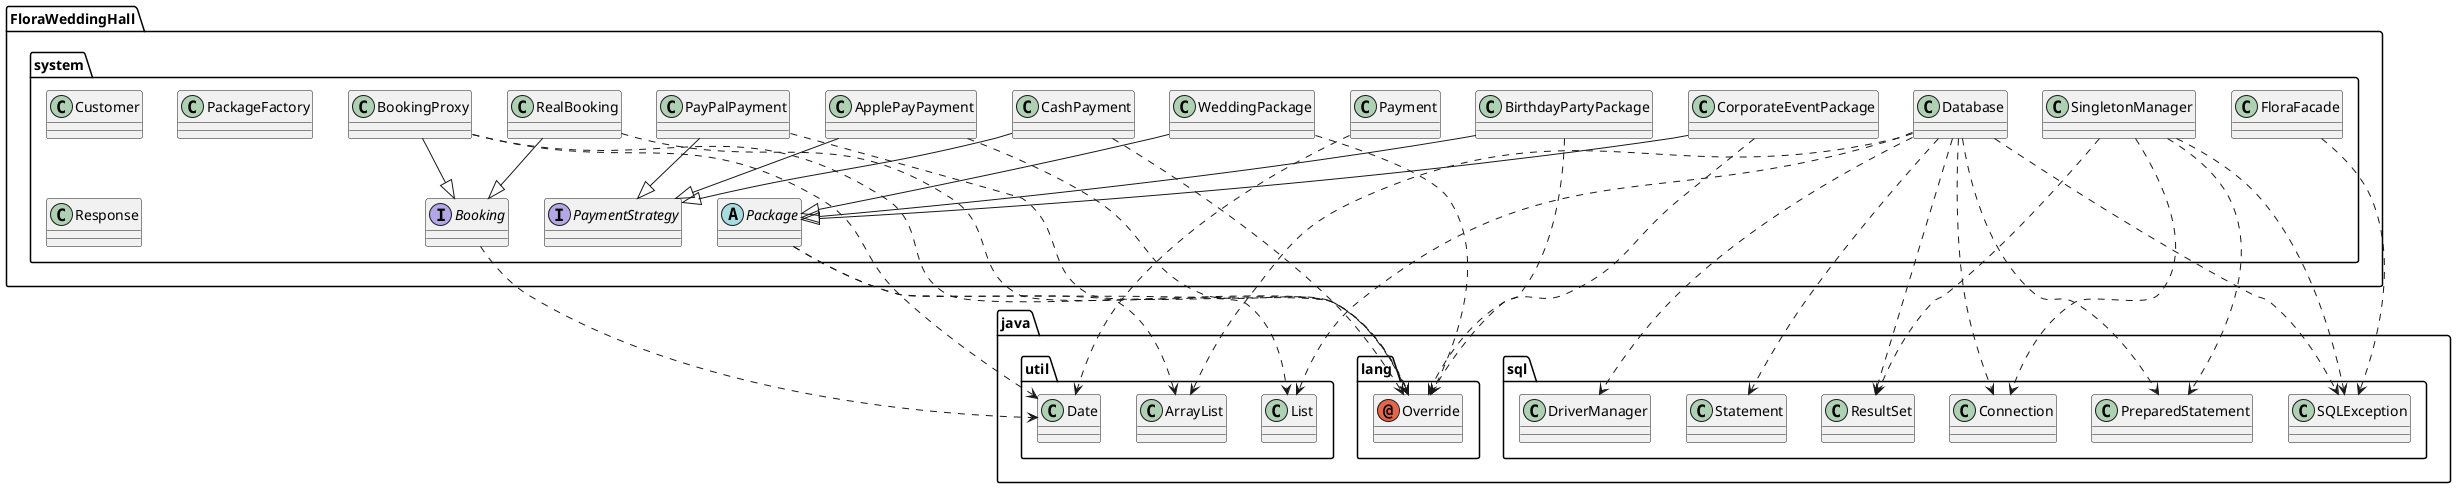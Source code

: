@startuml
abstract class FloraWeddingHall.system.Package
annotation java.lang.Override
class FloraWeddingHall.system.ApplePayPayment
class FloraWeddingHall.system.BirthdayPartyPackage
class FloraWeddingHall.system.BookingProxy
class FloraWeddingHall.system.CashPayment
class FloraWeddingHall.system.CorporateEventPackage
class FloraWeddingHall.system.Customer
class FloraWeddingHall.system.Database
class FloraWeddingHall.system.FloraFacade
class FloraWeddingHall.system.PackageFactory
class FloraWeddingHall.system.PayPalPayment
class FloraWeddingHall.system.Payment
class FloraWeddingHall.system.RealBooking
class FloraWeddingHall.system.Response
class FloraWeddingHall.system.SingletonManager
class FloraWeddingHall.system.WeddingPackage
class java.sql.Connection
class java.sql.DriverManager
class java.sql.PreparedStatement
class java.sql.ResultSet
class java.sql.SQLException
class java.sql.Statement
class java.util.ArrayList
class java.util.Date
class java.util.List
interface FloraWeddingHall.system.Booking
interface FloraWeddingHall.system.PaymentStrategy
FloraWeddingHall.system.Package ..> java.util.ArrayList
FloraWeddingHall.system.Package ..> java.util.List
FloraWeddingHall.system.ApplePayPayment ..> java.lang.Override
FloraWeddingHall.system.ApplePayPayment --|> FloraWeddingHall.system.PaymentStrategy
FloraWeddingHall.system.BirthdayPartyPackage --|> FloraWeddingHall.system.Package
FloraWeddingHall.system.BirthdayPartyPackage ..> java.lang.Override
FloraWeddingHall.system.BookingProxy ..> java.lang.Override
FloraWeddingHall.system.BookingProxy ..> java.util.Date
FloraWeddingHall.system.BookingProxy --|> FloraWeddingHall.system.Booking
FloraWeddingHall.system.CashPayment ..> java.lang.Override
FloraWeddingHall.system.CashPayment --|> FloraWeddingHall.system.PaymentStrategy
FloraWeddingHall.system.CorporateEventPackage --|> FloraWeddingHall.system.Package
FloraWeddingHall.system.CorporateEventPackage ..> java.lang.Override
FloraWeddingHall.system.Database ..> java.sql.Connection
FloraWeddingHall.system.Database ..> java.sql.DriverManager
FloraWeddingHall.system.Database ..> java.sql.PreparedStatement
FloraWeddingHall.system.Database ..> java.sql.ResultSet
FloraWeddingHall.system.Database ..> java.sql.SQLException
FloraWeddingHall.system.Database ..> java.sql.Statement
FloraWeddingHall.system.Database ..> java.util.ArrayList
FloraWeddingHall.system.Database ..> java.util.List
FloraWeddingHall.system.FloraFacade ..> java.sql.SQLException
FloraWeddingHall.system.PayPalPayment ..> java.lang.Override
FloraWeddingHall.system.PayPalPayment --|> FloraWeddingHall.system.PaymentStrategy
FloraWeddingHall.system.Payment ..> java.util.Date
FloraWeddingHall.system.RealBooking ..> java.lang.Override
FloraWeddingHall.system.RealBooking --|> FloraWeddingHall.system.Booking
FloraWeddingHall.system.SingletonManager ..> java.sql.Connection
FloraWeddingHall.system.SingletonManager ..> java.sql.PreparedStatement
FloraWeddingHall.system.SingletonManager ..> java.sql.ResultSet
FloraWeddingHall.system.SingletonManager ..> java.sql.SQLException
FloraWeddingHall.system.WeddingPackage --|> FloraWeddingHall.system.Package
FloraWeddingHall.system.WeddingPackage ..> java.lang.Override
FloraWeddingHall.system.Booking ..> java.util.Date
@enduml